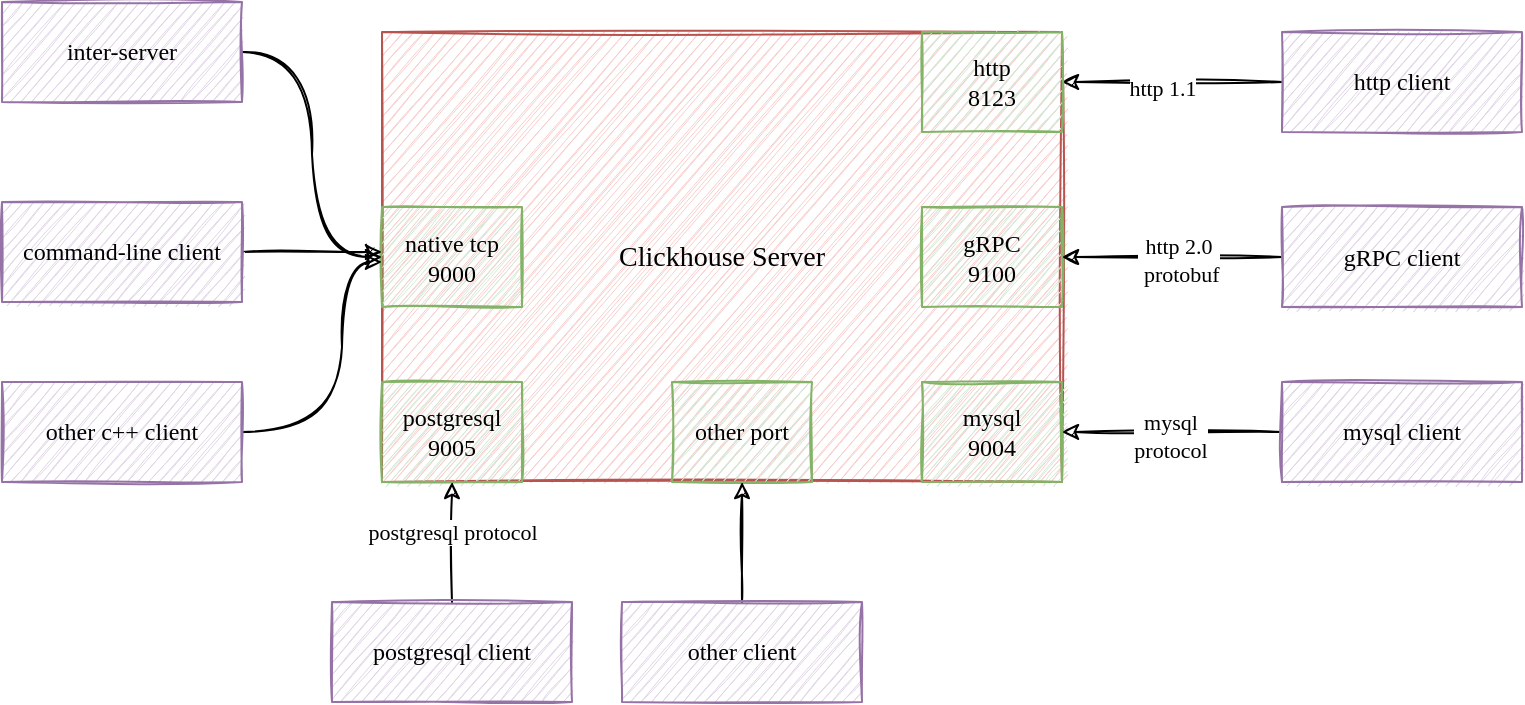 <mxfile version="17.1.2" type="github">
  <diagram id="9ZpSaxzcpz4ULXaL1X-T" name="第 1 页">
    <mxGraphModel dx="1773" dy="614" grid="1" gridSize="10" guides="1" tooltips="1" connect="1" arrows="1" fold="1" page="1" pageScale="1" pageWidth="827" pageHeight="1169" background="none" math="0" shadow="0">
      <root>
        <mxCell id="0" />
        <mxCell id="1" parent="0" />
        <mxCell id="ykaxEmCodkbpOijnUfok-5" style="edgeStyle=orthogonalEdgeStyle;rounded=0;orthogonalLoop=1;jettySize=auto;html=1;exitX=0;exitY=0.5;exitDx=0;exitDy=0;entryX=1;entryY=0.5;entryDx=0;entryDy=0;sketch=1;" parent="1" source="QuoUFKUlMbN6moup9SOk-3" target="ykaxEmCodkbpOijnUfok-1" edge="1">
          <mxGeometry relative="1" as="geometry" />
        </mxCell>
        <mxCell id="ykaxEmCodkbpOijnUfok-8" value="http 1.1" style="edgeLabel;html=1;align=center;verticalAlign=middle;resizable=0;points=[];sketch=1;rounded=0;fontFamily=Comic Sans MS;fontColor=#000000;" parent="ykaxEmCodkbpOijnUfok-5" vertex="1" connectable="0">
          <mxGeometry x="0.091" y="3" relative="1" as="geometry">
            <mxPoint as="offset" />
          </mxGeometry>
        </mxCell>
        <mxCell id="QuoUFKUlMbN6moup9SOk-3" value="http client" style="rounded=0;whiteSpace=wrap;html=1;fillStyle=auto;fillColor=#e1d5e7;gradientDirection=north;sketch=1;strokeColor=#9673a6;fontFamily=Comic Sans MS;fontColor=#000000;gradientColor=none;glass=0;shadow=0;" parent="1" vertex="1">
          <mxGeometry x="580" y="585" width="120" height="50" as="geometry" />
        </mxCell>
        <mxCell id="i-7tSpso-G0HtrBFlRGV-29" value="&lt;p style=&quot;line-height: 1.2&quot;&gt;&lt;font style=&quot;font-size: 14px&quot;&gt;Clickhouse Server&lt;/font&gt;&lt;/p&gt;" style="rounded=0;whiteSpace=wrap;html=1;fillStyle=auto;fillColor=#f8cecc;gradientDirection=north;sketch=1;strokeColor=#b85450;fontFamily=Comic Sans MS;fontColor=#000000;strokeWidth=1;" parent="1" vertex="1">
          <mxGeometry x="130" y="585" width="340" height="225" as="geometry" />
        </mxCell>
        <mxCell id="ykaxEmCodkbpOijnUfok-1" value="http&lt;br&gt;8123" style="rounded=0;whiteSpace=wrap;html=1;fillStyle=auto;fillColor=#d5e8d4;gradientDirection=north;sketch=1;strokeColor=#82b366;fontFamily=Comic Sans MS;fontColor=#000000;" parent="1" vertex="1">
          <mxGeometry x="400" y="585" width="70" height="50" as="geometry" />
        </mxCell>
        <mxCell id="ykaxEmCodkbpOijnUfok-2" value="native tcp&lt;br&gt;9000" style="rounded=0;whiteSpace=wrap;html=1;fillStyle=auto;fillColor=#d5e8d4;gradientDirection=north;sketch=1;strokeColor=#82b366;fontFamily=Comic Sans MS;fontColor=#000000;" parent="1" vertex="1">
          <mxGeometry x="130" y="672.5" width="70" height="50" as="geometry" />
        </mxCell>
        <mxCell id="ykaxEmCodkbpOijnUfok-3" value="mysql&lt;br&gt;9004" style="rounded=0;whiteSpace=wrap;html=1;fillStyle=auto;fillColor=#d5e8d4;gradientDirection=north;sketch=1;strokeColor=#82b366;fontFamily=Comic Sans MS;fontColor=#000000;" parent="1" vertex="1">
          <mxGeometry x="400" y="760" width="70" height="50" as="geometry" />
        </mxCell>
        <mxCell id="ykaxEmCodkbpOijnUfok-4" value="gRPC&lt;br&gt;9100" style="rounded=0;whiteSpace=wrap;html=1;fillStyle=auto;fillColor=#d5e8d4;gradientDirection=north;sketch=1;strokeColor=#82b366;fontFamily=Comic Sans MS;fontColor=#000000;" parent="1" vertex="1">
          <mxGeometry x="400" y="672.5" width="70" height="50" as="geometry" />
        </mxCell>
        <mxCell id="ykaxEmCodkbpOijnUfok-7" value="" style="edgeStyle=orthogonalEdgeStyle;rounded=0;orthogonalLoop=1;jettySize=auto;html=1;sketch=1;" parent="1" source="ykaxEmCodkbpOijnUfok-6" target="ykaxEmCodkbpOijnUfok-4" edge="1">
          <mxGeometry relative="1" as="geometry" />
        </mxCell>
        <mxCell id="ykaxEmCodkbpOijnUfok-9" value="http 2.0&lt;br&gt;&amp;nbsp;protobuf" style="edgeLabel;html=1;align=center;verticalAlign=middle;resizable=0;points=[];sketch=1;rounded=0;fontFamily=Comic Sans MS;fontColor=#000000;" parent="ykaxEmCodkbpOijnUfok-7" vertex="1" connectable="0">
          <mxGeometry x="-0.054" y="1" relative="1" as="geometry">
            <mxPoint as="offset" />
          </mxGeometry>
        </mxCell>
        <mxCell id="ykaxEmCodkbpOijnUfok-6" value="gRPC client" style="rounded=0;whiteSpace=wrap;html=1;fillStyle=auto;fillColor=#e1d5e7;gradientDirection=north;sketch=1;strokeColor=#9673a6;fontFamily=Comic Sans MS;fontColor=#000000;gradientColor=none;glass=0;shadow=0;" parent="1" vertex="1">
          <mxGeometry x="580" y="672.5" width="120" height="50" as="geometry" />
        </mxCell>
        <mxCell id="ykaxEmCodkbpOijnUfok-11" value="" style="edgeStyle=orthogonalEdgeStyle;rounded=0;orthogonalLoop=1;jettySize=auto;html=1;sketch=1;" parent="1" source="ykaxEmCodkbpOijnUfok-10" target="ykaxEmCodkbpOijnUfok-3" edge="1">
          <mxGeometry relative="1" as="geometry" />
        </mxCell>
        <mxCell id="ykaxEmCodkbpOijnUfok-12" value="mysql &lt;br&gt;protocol" style="edgeLabel;html=1;align=center;verticalAlign=middle;resizable=0;points=[];sketch=1;rounded=0;fontFamily=Comic Sans MS;fontColor=#000000;" parent="ykaxEmCodkbpOijnUfok-11" vertex="1" connectable="0">
          <mxGeometry x="0.018" y="2" relative="1" as="geometry">
            <mxPoint as="offset" />
          </mxGeometry>
        </mxCell>
        <mxCell id="ykaxEmCodkbpOijnUfok-10" value="mysql client" style="rounded=0;whiteSpace=wrap;html=1;fillStyle=auto;fillColor=#e1d5e7;gradientDirection=north;sketch=1;strokeColor=#9673a6;fontFamily=Comic Sans MS;fontColor=#000000;gradientColor=none;glass=0;shadow=0;" parent="1" vertex="1">
          <mxGeometry x="580" y="760" width="120" height="50" as="geometry" />
        </mxCell>
        <mxCell id="ykaxEmCodkbpOijnUfok-20" style="edgeStyle=orthogonalEdgeStyle;sketch=1;orthogonalLoop=1;jettySize=auto;html=1;exitX=1;exitY=0.5;exitDx=0;exitDy=0;entryX=0;entryY=0.5;entryDx=0;entryDy=0;fontFamily=Comic Sans MS;fontSize=14;fontColor=#000000;strokeColor=default;curved=1;" parent="1" source="ykaxEmCodkbpOijnUfok-14" target="ykaxEmCodkbpOijnUfok-2" edge="1">
          <mxGeometry relative="1" as="geometry" />
        </mxCell>
        <mxCell id="ykaxEmCodkbpOijnUfok-14" value="inter-server" style="rounded=0;whiteSpace=wrap;html=1;fillStyle=auto;fillColor=#e1d5e7;gradientDirection=north;sketch=1;strokeColor=#9673a6;fontFamily=Comic Sans MS;fontColor=#000000;" parent="1" vertex="1">
          <mxGeometry x="-60" y="570" width="120" height="50" as="geometry" />
        </mxCell>
        <mxCell id="ykaxEmCodkbpOijnUfok-21" style="edgeStyle=orthogonalEdgeStyle;sketch=1;orthogonalLoop=1;jettySize=auto;html=1;exitX=1;exitY=0.5;exitDx=0;exitDy=0;fontFamily=Comic Sans MS;fontSize=14;fontColor=#000000;strokeColor=default;curved=1;" parent="1" source="ykaxEmCodkbpOijnUfok-15" edge="1">
          <mxGeometry relative="1" as="geometry">
            <mxPoint x="130" y="695" as="targetPoint" />
          </mxGeometry>
        </mxCell>
        <mxCell id="ykaxEmCodkbpOijnUfok-15" value="command-line client" style="rounded=0;whiteSpace=wrap;html=1;fillStyle=auto;fillColor=#e1d5e7;gradientDirection=north;sketch=1;strokeColor=#9673a6;fontFamily=Comic Sans MS;fontColor=#000000;" parent="1" vertex="1">
          <mxGeometry x="-60" y="670" width="120" height="50" as="geometry" />
        </mxCell>
        <mxCell id="ykaxEmCodkbpOijnUfok-22" style="edgeStyle=orthogonalEdgeStyle;sketch=1;orthogonalLoop=1;jettySize=auto;html=1;exitX=1;exitY=0.5;exitDx=0;exitDy=0;fontFamily=Comic Sans MS;fontSize=14;fontColor=#000000;strokeColor=default;curved=1;" parent="1" source="ykaxEmCodkbpOijnUfok-16" edge="1">
          <mxGeometry relative="1" as="geometry">
            <mxPoint x="130" y="700" as="targetPoint" />
            <Array as="points">
              <mxPoint x="110" y="785" />
              <mxPoint x="110" y="700" />
            </Array>
          </mxGeometry>
        </mxCell>
        <mxCell id="ykaxEmCodkbpOijnUfok-16" value="other c++ client" style="rounded=0;whiteSpace=wrap;html=1;fillStyle=auto;fillColor=#e1d5e7;gradientDirection=north;sketch=1;strokeColor=#9673a6;fontFamily=Comic Sans MS;fontColor=#000000;" parent="1" vertex="1">
          <mxGeometry x="-60" y="760" width="120" height="50" as="geometry" />
        </mxCell>
        <mxCell id="kzegxDCu3hTWuXPijcsv-1" value="postgresql&lt;br&gt;9005" style="rounded=0;whiteSpace=wrap;html=1;fillStyle=auto;fillColor=#d5e8d4;gradientDirection=north;sketch=1;strokeColor=#82b366;fontFamily=Comic Sans MS;fontColor=#000000;" parent="1" vertex="1">
          <mxGeometry x="130" y="760" width="70" height="50" as="geometry" />
        </mxCell>
        <mxCell id="kzegxDCu3hTWuXPijcsv-2" value="other port" style="rounded=0;whiteSpace=wrap;html=1;fillStyle=auto;fillColor=#d5e8d4;gradientDirection=north;sketch=1;strokeColor=#82b366;fontFamily=Comic Sans MS;fontColor=#000000;" parent="1" vertex="1">
          <mxGeometry x="275" y="760" width="70" height="50" as="geometry" />
        </mxCell>
        <mxCell id="kzegxDCu3hTWuXPijcsv-4" value="" style="edgeStyle=orthogonalEdgeStyle;rounded=0;orthogonalLoop=1;jettySize=auto;html=1;sketch=1;" parent="1" source="kzegxDCu3hTWuXPijcsv-3" target="kzegxDCu3hTWuXPijcsv-1" edge="1">
          <mxGeometry relative="1" as="geometry" />
        </mxCell>
        <mxCell id="Fg2etAvP6bScXp_Zy1_R-1" value="postgresql protocol" style="edgeLabel;html=1;align=center;verticalAlign=middle;resizable=0;points=[];fontFamily=Comic Sans MS;fontColor=#000000;sketch=1;rounded=0;" parent="kzegxDCu3hTWuXPijcsv-4" vertex="1" connectable="0">
          <mxGeometry x="0.183" y="1" relative="1" as="geometry">
            <mxPoint x="1" as="offset" />
          </mxGeometry>
        </mxCell>
        <mxCell id="kzegxDCu3hTWuXPijcsv-3" value="postgresql client" style="rounded=0;whiteSpace=wrap;html=1;fillStyle=auto;fillColor=#e1d5e7;gradientDirection=north;sketch=1;strokeColor=#9673a6;fontFamily=Comic Sans MS;fontColor=#000000;gradientColor=none;glass=0;shadow=0;" parent="1" vertex="1">
          <mxGeometry x="105" y="870" width="120" height="50" as="geometry" />
        </mxCell>
        <mxCell id="kzegxDCu3hTWuXPijcsv-6" value="" style="edgeStyle=orthogonalEdgeStyle;rounded=0;orthogonalLoop=1;jettySize=auto;html=1;sketch=1;" parent="1" source="kzegxDCu3hTWuXPijcsv-5" target="kzegxDCu3hTWuXPijcsv-2" edge="1">
          <mxGeometry relative="1" as="geometry" />
        </mxCell>
        <mxCell id="kzegxDCu3hTWuXPijcsv-5" value="other client" style="rounded=0;whiteSpace=wrap;html=1;fillStyle=auto;fillColor=#e1d5e7;gradientDirection=north;sketch=1;strokeColor=#9673a6;fontFamily=Comic Sans MS;fontColor=#000000;gradientColor=none;glass=0;shadow=0;" parent="1" vertex="1">
          <mxGeometry x="250" y="870" width="120" height="50" as="geometry" />
        </mxCell>
      </root>
    </mxGraphModel>
  </diagram>
</mxfile>
